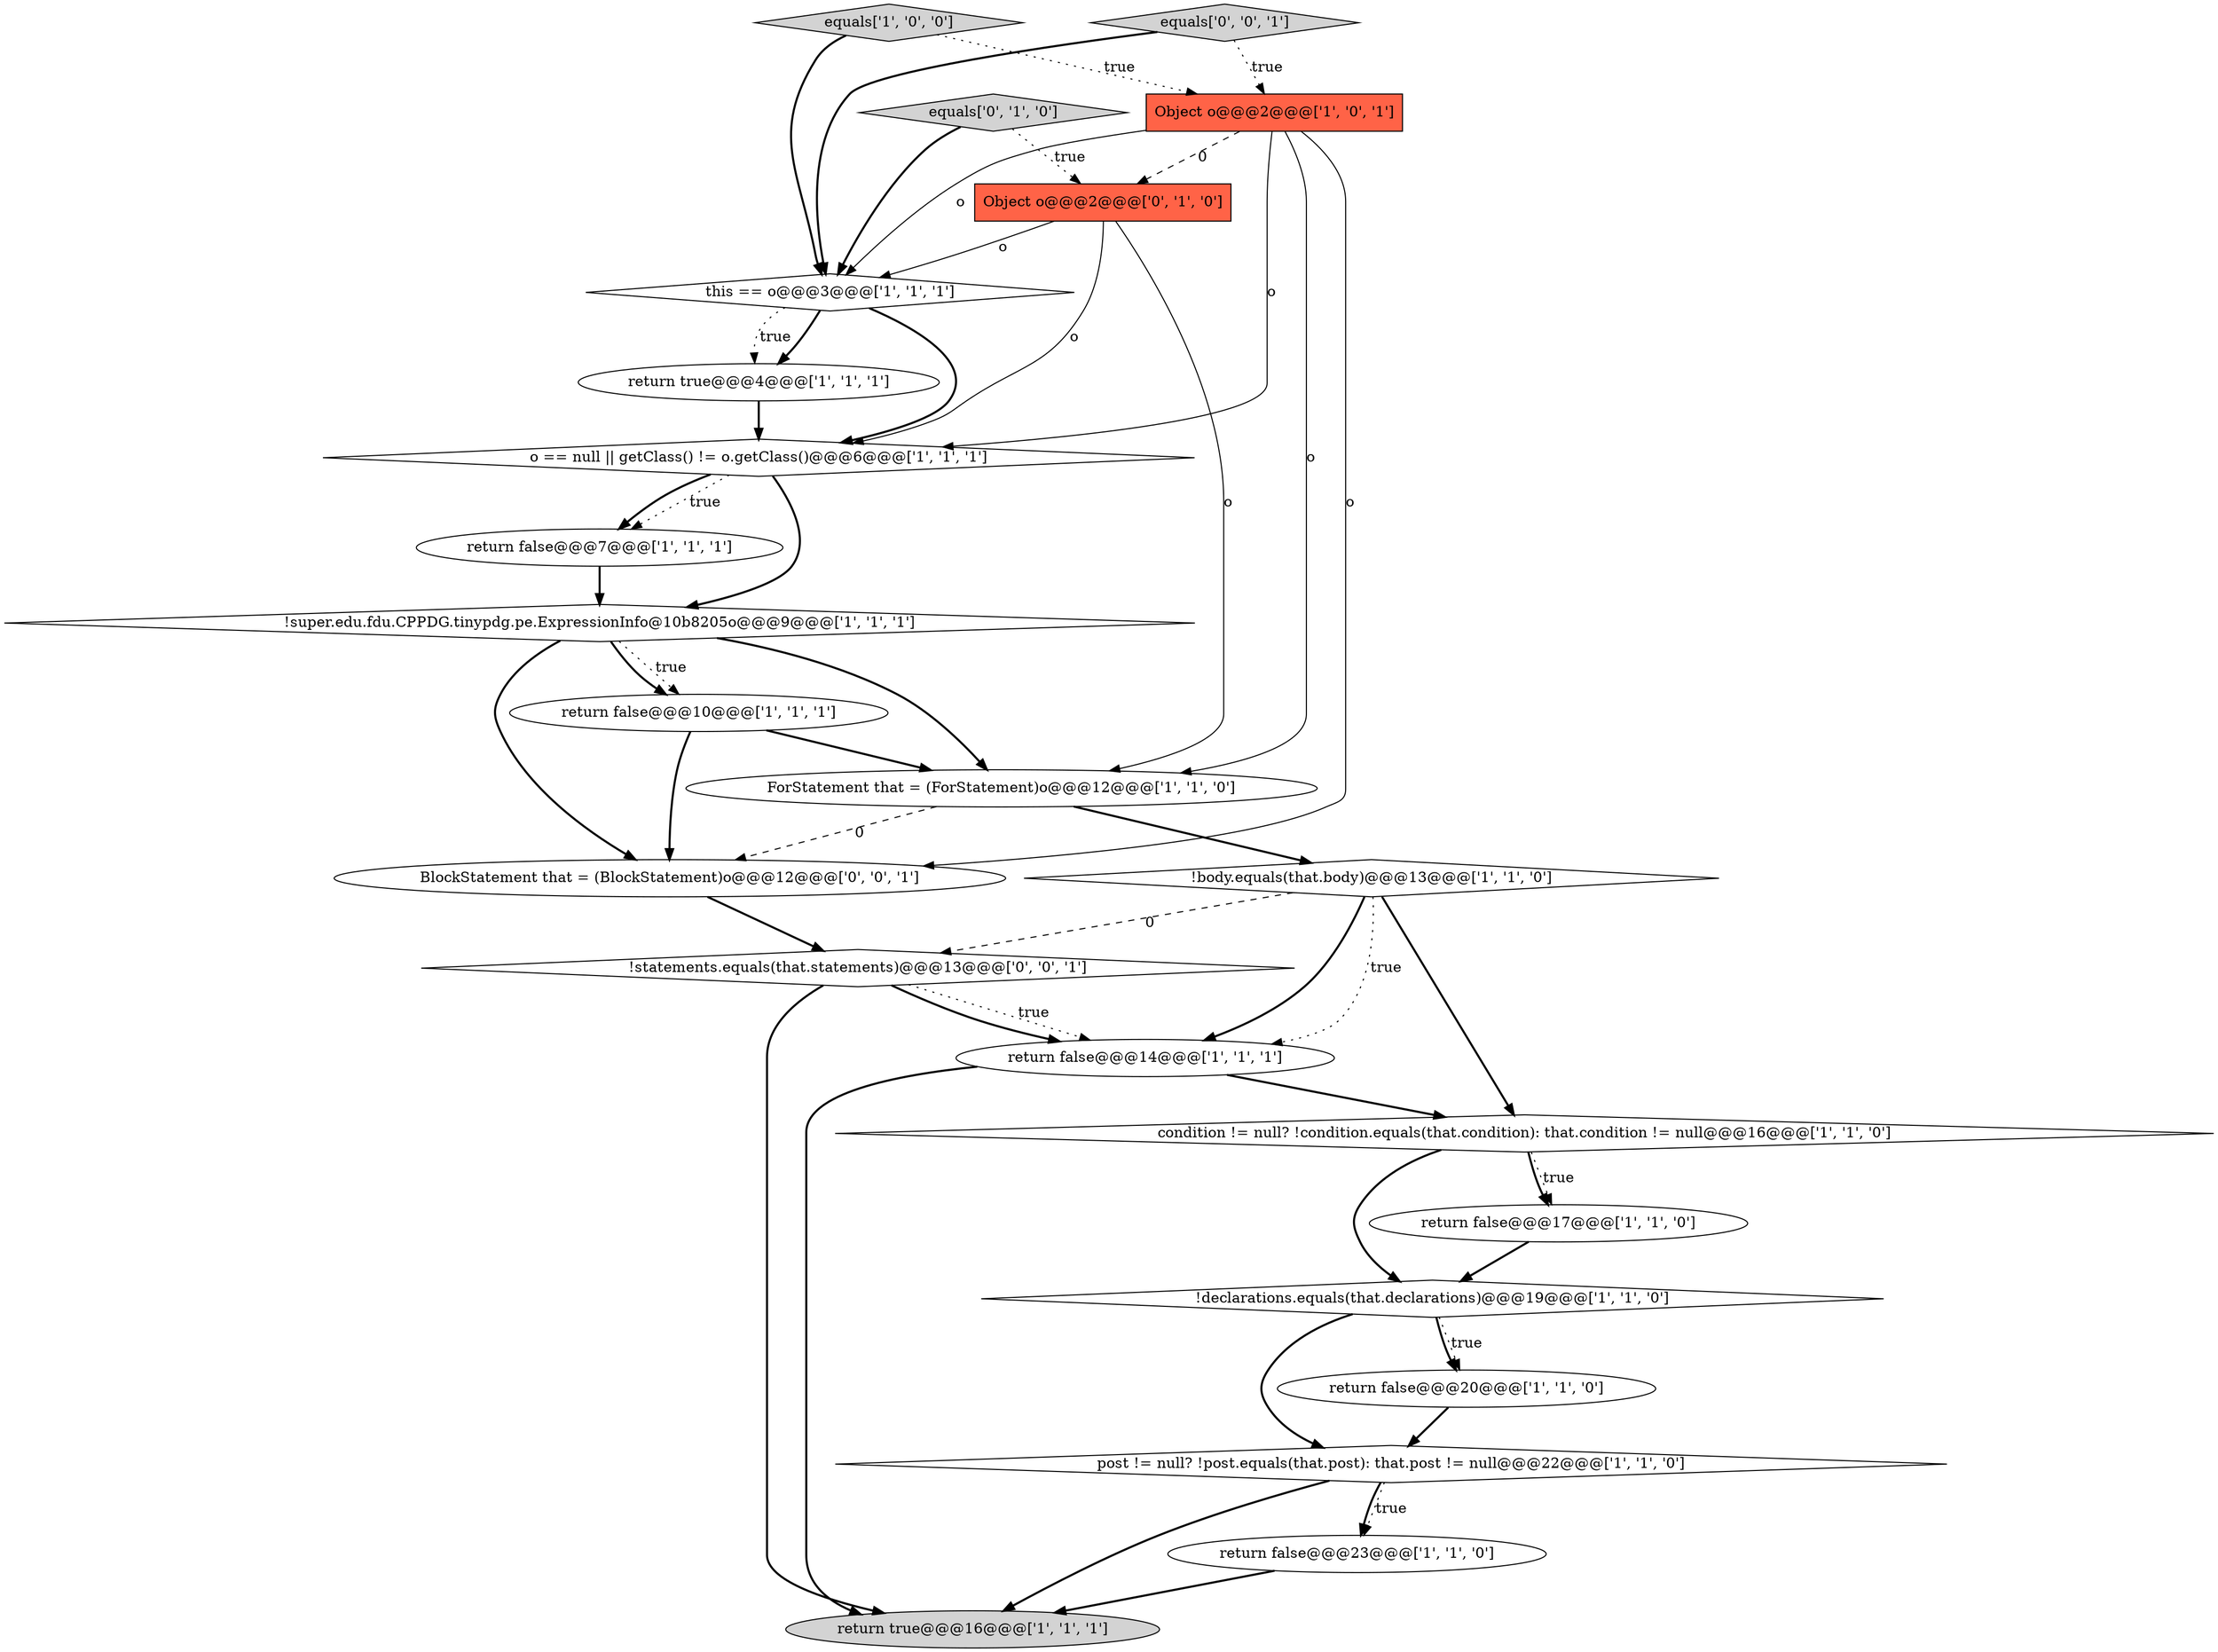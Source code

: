 digraph {
18 [style = filled, label = "equals['0', '1', '0']", fillcolor = lightgray, shape = diamond image = "AAA0AAABBB2BBB"];
3 [style = filled, label = "equals['1', '0', '0']", fillcolor = lightgray, shape = diamond image = "AAA0AAABBB1BBB"];
6 [style = filled, label = "return false@@@17@@@['1', '1', '0']", fillcolor = white, shape = ellipse image = "AAA0AAABBB1BBB"];
11 [style = filled, label = "post != null? !post.equals(that.post): that.post != null@@@22@@@['1', '1', '0']", fillcolor = white, shape = diamond image = "AAA0AAABBB1BBB"];
17 [style = filled, label = "return true@@@4@@@['1', '1', '1']", fillcolor = white, shape = ellipse image = "AAA0AAABBB1BBB"];
14 [style = filled, label = "return false@@@14@@@['1', '1', '1']", fillcolor = white, shape = ellipse image = "AAA0AAABBB1BBB"];
10 [style = filled, label = "this == o@@@3@@@['1', '1', '1']", fillcolor = white, shape = diamond image = "AAA0AAABBB1BBB"];
16 [style = filled, label = "return false@@@20@@@['1', '1', '0']", fillcolor = white, shape = ellipse image = "AAA0AAABBB1BBB"];
12 [style = filled, label = "return true@@@16@@@['1', '1', '1']", fillcolor = lightgray, shape = ellipse image = "AAA0AAABBB1BBB"];
19 [style = filled, label = "Object o@@@2@@@['0', '1', '0']", fillcolor = tomato, shape = box image = "AAA1AAABBB2BBB"];
1 [style = filled, label = "!body.equals(that.body)@@@13@@@['1', '1', '0']", fillcolor = white, shape = diamond image = "AAA0AAABBB1BBB"];
15 [style = filled, label = "return false@@@7@@@['1', '1', '1']", fillcolor = white, shape = ellipse image = "AAA0AAABBB1BBB"];
21 [style = filled, label = "BlockStatement that = (BlockStatement)o@@@12@@@['0', '0', '1']", fillcolor = white, shape = ellipse image = "AAA0AAABBB3BBB"];
2 [style = filled, label = "!declarations.equals(that.declarations)@@@19@@@['1', '1', '0']", fillcolor = white, shape = diamond image = "AAA0AAABBB1BBB"];
7 [style = filled, label = "o == null || getClass() != o.getClass()@@@6@@@['1', '1', '1']", fillcolor = white, shape = diamond image = "AAA0AAABBB1BBB"];
0 [style = filled, label = "!super.edu.fdu.CPPDG.tinypdg.pe.ExpressionInfo@10b8205o@@@9@@@['1', '1', '1']", fillcolor = white, shape = diamond image = "AAA0AAABBB1BBB"];
8 [style = filled, label = "ForStatement that = (ForStatement)o@@@12@@@['1', '1', '0']", fillcolor = white, shape = ellipse image = "AAA0AAABBB1BBB"];
22 [style = filled, label = "!statements.equals(that.statements)@@@13@@@['0', '0', '1']", fillcolor = white, shape = diamond image = "AAA0AAABBB3BBB"];
4 [style = filled, label = "return false@@@23@@@['1', '1', '0']", fillcolor = white, shape = ellipse image = "AAA0AAABBB1BBB"];
5 [style = filled, label = "return false@@@10@@@['1', '1', '1']", fillcolor = white, shape = ellipse image = "AAA0AAABBB1BBB"];
13 [style = filled, label = "Object o@@@2@@@['1', '0', '1']", fillcolor = tomato, shape = box image = "AAA0AAABBB1BBB"];
20 [style = filled, label = "equals['0', '0', '1']", fillcolor = lightgray, shape = diamond image = "AAA0AAABBB3BBB"];
9 [style = filled, label = "condition != null? !condition.equals(that.condition): that.condition != null@@@16@@@['1', '1', '0']", fillcolor = white, shape = diamond image = "AAA0AAABBB1BBB"];
5->8 [style = bold, label=""];
0->5 [style = dotted, label="true"];
16->11 [style = bold, label=""];
13->10 [style = solid, label="o"];
13->8 [style = solid, label="o"];
9->2 [style = bold, label=""];
11->4 [style = bold, label=""];
18->19 [style = dotted, label="true"];
10->17 [style = bold, label=""];
7->0 [style = bold, label=""];
13->7 [style = solid, label="o"];
11->12 [style = bold, label=""];
1->14 [style = dotted, label="true"];
11->4 [style = dotted, label="true"];
0->21 [style = bold, label=""];
13->19 [style = dashed, label="0"];
8->21 [style = dashed, label="0"];
9->6 [style = dotted, label="true"];
7->15 [style = dotted, label="true"];
10->7 [style = bold, label=""];
1->9 [style = bold, label=""];
1->22 [style = dashed, label="0"];
22->14 [style = dotted, label="true"];
9->6 [style = bold, label=""];
10->17 [style = dotted, label="true"];
6->2 [style = bold, label=""];
20->10 [style = bold, label=""];
17->7 [style = bold, label=""];
19->7 [style = solid, label="o"];
8->1 [style = bold, label=""];
3->10 [style = bold, label=""];
5->21 [style = bold, label=""];
19->8 [style = solid, label="o"];
18->10 [style = bold, label=""];
21->22 [style = bold, label=""];
22->12 [style = bold, label=""];
15->0 [style = bold, label=""];
14->12 [style = bold, label=""];
0->8 [style = bold, label=""];
19->10 [style = solid, label="o"];
4->12 [style = bold, label=""];
7->15 [style = bold, label=""];
13->21 [style = solid, label="o"];
20->13 [style = dotted, label="true"];
1->14 [style = bold, label=""];
14->9 [style = bold, label=""];
22->14 [style = bold, label=""];
2->11 [style = bold, label=""];
3->13 [style = dotted, label="true"];
2->16 [style = dotted, label="true"];
0->5 [style = bold, label=""];
2->16 [style = bold, label=""];
}
